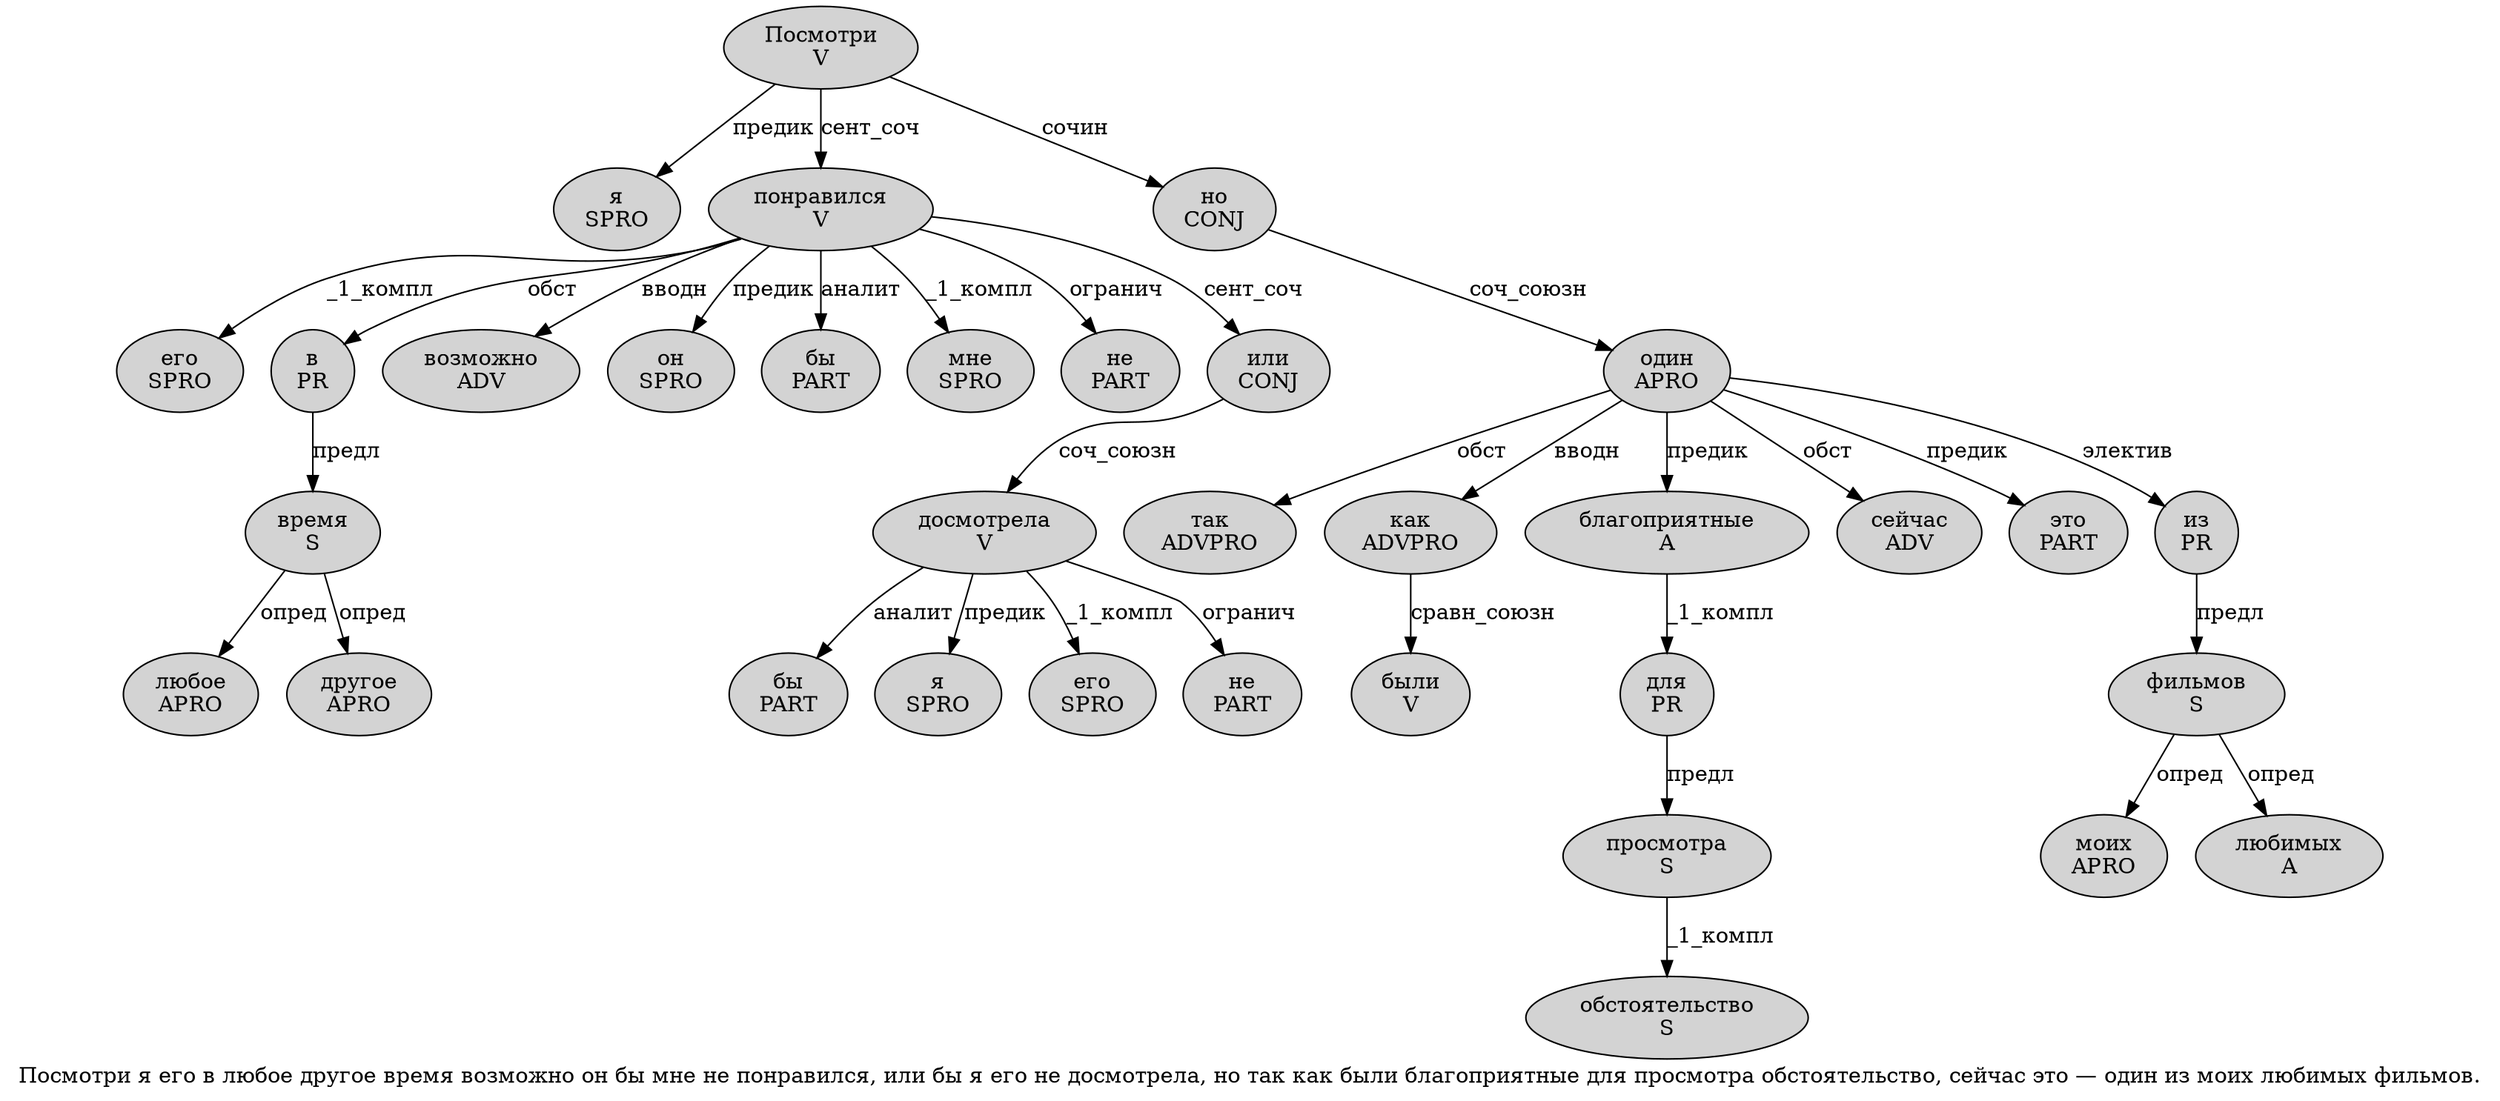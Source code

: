 digraph SENTENCE_1338 {
	graph [label="Посмотри я его в любое другое время возможно он бы мне не понравился, или бы я его не досмотрела, но так как были благоприятные для просмотра обстоятельство, сейчас это — один из моих любимых фильмов."]
	node [style=filled]
		0 [label="Посмотри
V" color="" fillcolor=lightgray penwidth=1 shape=ellipse]
		1 [label="я
SPRO" color="" fillcolor=lightgray penwidth=1 shape=ellipse]
		2 [label="его
SPRO" color="" fillcolor=lightgray penwidth=1 shape=ellipse]
		3 [label="в
PR" color="" fillcolor=lightgray penwidth=1 shape=ellipse]
		4 [label="любое
APRO" color="" fillcolor=lightgray penwidth=1 shape=ellipse]
		5 [label="другое
APRO" color="" fillcolor=lightgray penwidth=1 shape=ellipse]
		6 [label="время
S" color="" fillcolor=lightgray penwidth=1 shape=ellipse]
		7 [label="возможно
ADV" color="" fillcolor=lightgray penwidth=1 shape=ellipse]
		8 [label="он
SPRO" color="" fillcolor=lightgray penwidth=1 shape=ellipse]
		9 [label="бы
PART" color="" fillcolor=lightgray penwidth=1 shape=ellipse]
		10 [label="мне
SPRO" color="" fillcolor=lightgray penwidth=1 shape=ellipse]
		11 [label="не
PART" color="" fillcolor=lightgray penwidth=1 shape=ellipse]
		12 [label="понравился
V" color="" fillcolor=lightgray penwidth=1 shape=ellipse]
		14 [label="или
CONJ" color="" fillcolor=lightgray penwidth=1 shape=ellipse]
		15 [label="бы
PART" color="" fillcolor=lightgray penwidth=1 shape=ellipse]
		16 [label="я
SPRO" color="" fillcolor=lightgray penwidth=1 shape=ellipse]
		17 [label="его
SPRO" color="" fillcolor=lightgray penwidth=1 shape=ellipse]
		18 [label="не
PART" color="" fillcolor=lightgray penwidth=1 shape=ellipse]
		19 [label="досмотрела
V" color="" fillcolor=lightgray penwidth=1 shape=ellipse]
		21 [label="но
CONJ" color="" fillcolor=lightgray penwidth=1 shape=ellipse]
		22 [label="так
ADVPRO" color="" fillcolor=lightgray penwidth=1 shape=ellipse]
		23 [label="как
ADVPRO" color="" fillcolor=lightgray penwidth=1 shape=ellipse]
		24 [label="были
V" color="" fillcolor=lightgray penwidth=1 shape=ellipse]
		25 [label="благоприятные
A" color="" fillcolor=lightgray penwidth=1 shape=ellipse]
		26 [label="для
PR" color="" fillcolor=lightgray penwidth=1 shape=ellipse]
		27 [label="просмотра
S" color="" fillcolor=lightgray penwidth=1 shape=ellipse]
		28 [label="обстоятельство
S" color="" fillcolor=lightgray penwidth=1 shape=ellipse]
		30 [label="сейчас
ADV" color="" fillcolor=lightgray penwidth=1 shape=ellipse]
		31 [label="это
PART" color="" fillcolor=lightgray penwidth=1 shape=ellipse]
		33 [label="один
APRO" color="" fillcolor=lightgray penwidth=1 shape=ellipse]
		34 [label="из
PR" color="" fillcolor=lightgray penwidth=1 shape=ellipse]
		35 [label="моих
APRO" color="" fillcolor=lightgray penwidth=1 shape=ellipse]
		36 [label="любимых
A" color="" fillcolor=lightgray penwidth=1 shape=ellipse]
		37 [label="фильмов
S" color="" fillcolor=lightgray penwidth=1 shape=ellipse]
			34 -> 37 [label="предл"]
			26 -> 27 [label="предл"]
			6 -> 4 [label="опред"]
			6 -> 5 [label="опред"]
			23 -> 24 [label="сравн_союзн"]
			14 -> 19 [label="соч_союзн"]
			25 -> 26 [label="_1_компл"]
			37 -> 35 [label="опред"]
			37 -> 36 [label="опред"]
			21 -> 33 [label="соч_союзн"]
			19 -> 15 [label="аналит"]
			19 -> 16 [label="предик"]
			19 -> 17 [label="_1_компл"]
			19 -> 18 [label="огранич"]
			12 -> 2 [label="_1_компл"]
			12 -> 3 [label="обст"]
			12 -> 7 [label="вводн"]
			12 -> 8 [label="предик"]
			12 -> 9 [label="аналит"]
			12 -> 10 [label="_1_компл"]
			12 -> 11 [label="огранич"]
			12 -> 14 [label="сент_соч"]
			33 -> 22 [label="обст"]
			33 -> 23 [label="вводн"]
			33 -> 25 [label="предик"]
			33 -> 30 [label="обст"]
			33 -> 31 [label="предик"]
			33 -> 34 [label="электив"]
			0 -> 1 [label="предик"]
			0 -> 12 [label="сент_соч"]
			0 -> 21 [label="сочин"]
			27 -> 28 [label="_1_компл"]
			3 -> 6 [label="предл"]
}